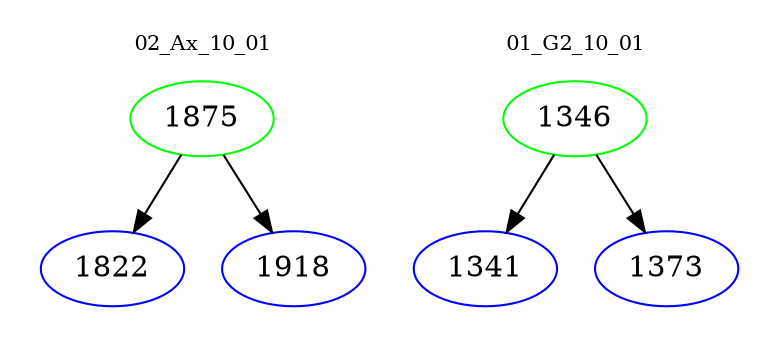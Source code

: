 digraph{
subgraph cluster_0 {
color = white
label = "02_Ax_10_01";
fontsize=10;
T0_1875 [label="1875", color="green"]
T0_1875 -> T0_1822 [color="black"]
T0_1822 [label="1822", color="blue"]
T0_1875 -> T0_1918 [color="black"]
T0_1918 [label="1918", color="blue"]
}
subgraph cluster_1 {
color = white
label = "01_G2_10_01";
fontsize=10;
T1_1346 [label="1346", color="green"]
T1_1346 -> T1_1341 [color="black"]
T1_1341 [label="1341", color="blue"]
T1_1346 -> T1_1373 [color="black"]
T1_1373 [label="1373", color="blue"]
}
}
